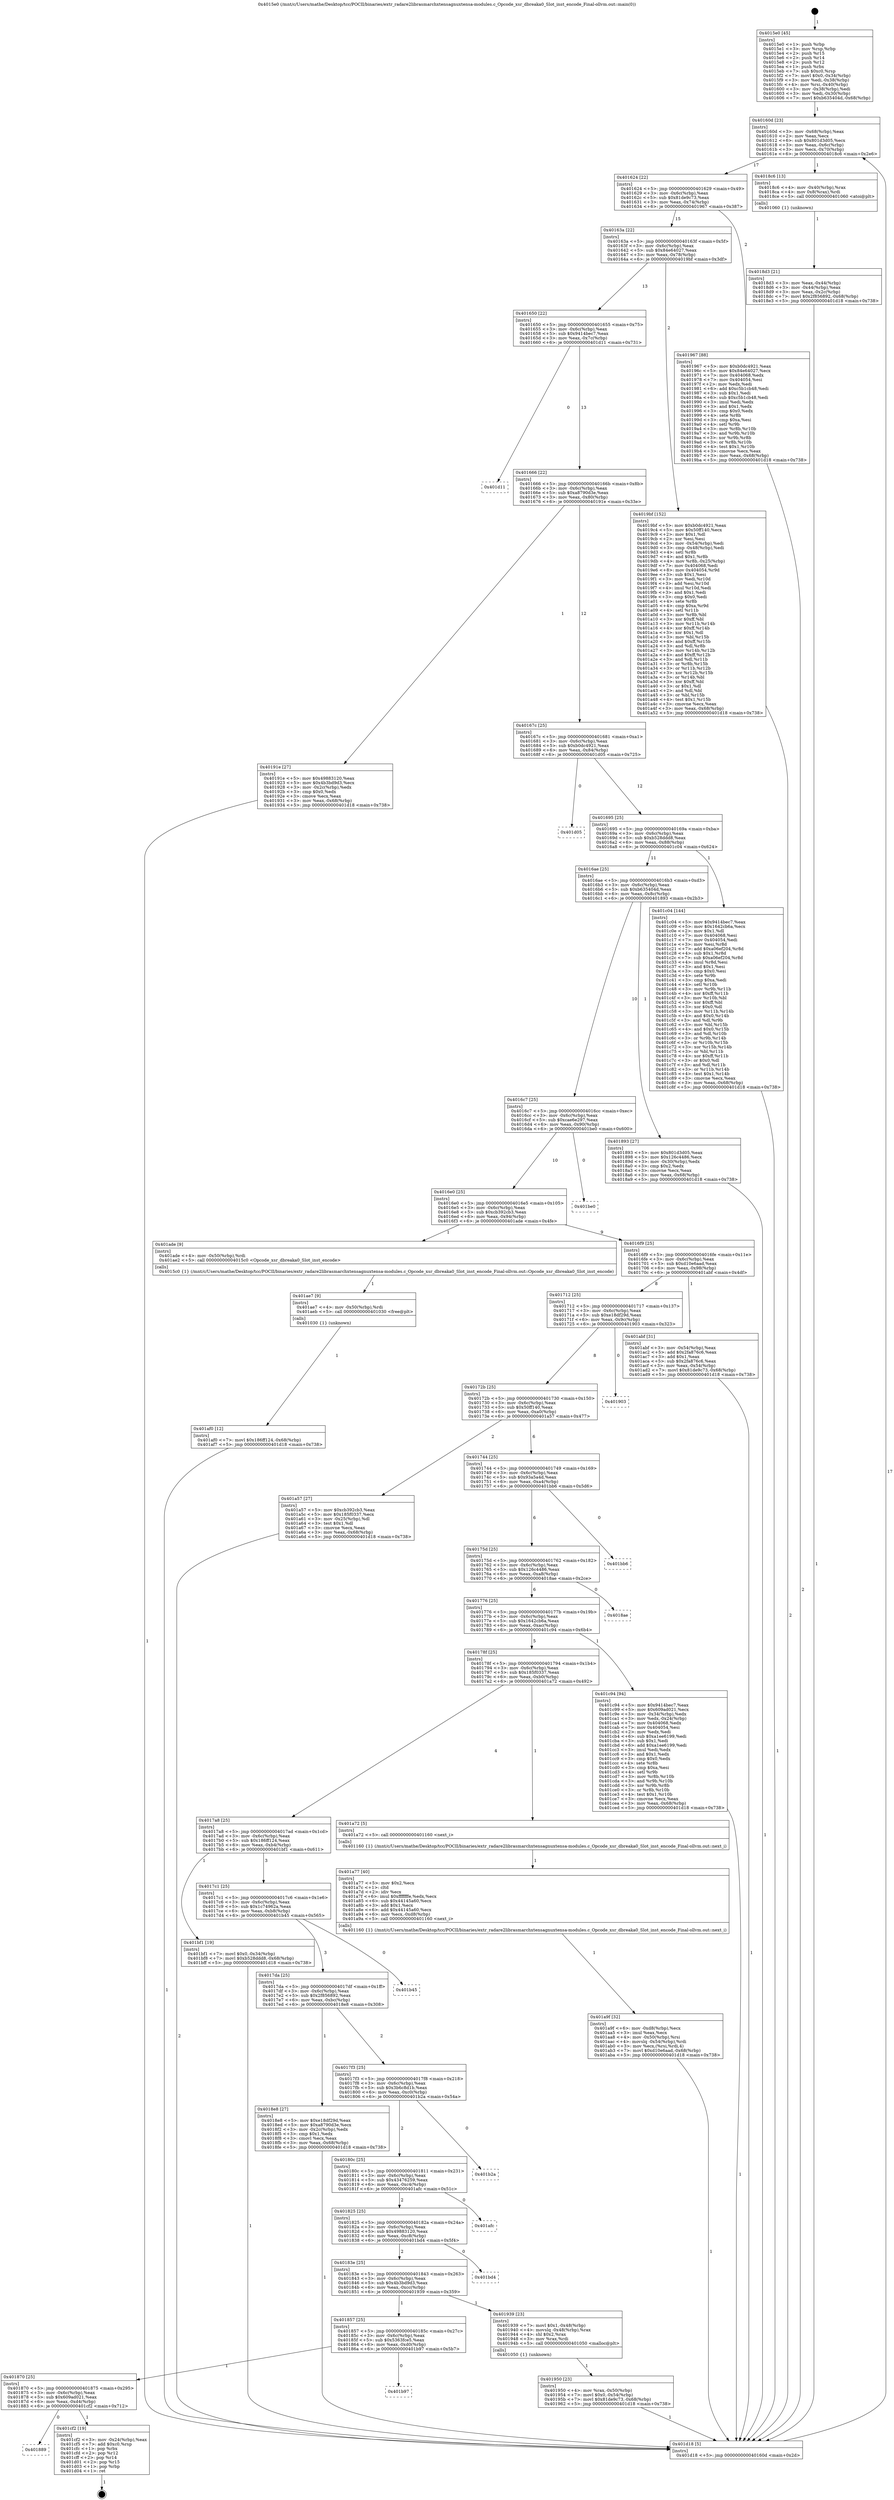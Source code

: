 digraph "0x4015e0" {
  label = "0x4015e0 (/mnt/c/Users/mathe/Desktop/tcc/POCII/binaries/extr_radare2librasmarchxtensagnuxtensa-modules.c_Opcode_xsr_dbreaka0_Slot_inst_encode_Final-ollvm.out::main(0))"
  labelloc = "t"
  node[shape=record]

  Entry [label="",width=0.3,height=0.3,shape=circle,fillcolor=black,style=filled]
  "0x40160d" [label="{
     0x40160d [23]\l
     | [instrs]\l
     &nbsp;&nbsp;0x40160d \<+3\>: mov -0x68(%rbp),%eax\l
     &nbsp;&nbsp;0x401610 \<+2\>: mov %eax,%ecx\l
     &nbsp;&nbsp;0x401612 \<+6\>: sub $0x801d3d05,%ecx\l
     &nbsp;&nbsp;0x401618 \<+3\>: mov %eax,-0x6c(%rbp)\l
     &nbsp;&nbsp;0x40161b \<+3\>: mov %ecx,-0x70(%rbp)\l
     &nbsp;&nbsp;0x40161e \<+6\>: je 00000000004018c6 \<main+0x2e6\>\l
  }"]
  "0x4018c6" [label="{
     0x4018c6 [13]\l
     | [instrs]\l
     &nbsp;&nbsp;0x4018c6 \<+4\>: mov -0x40(%rbp),%rax\l
     &nbsp;&nbsp;0x4018ca \<+4\>: mov 0x8(%rax),%rdi\l
     &nbsp;&nbsp;0x4018ce \<+5\>: call 0000000000401060 \<atoi@plt\>\l
     | [calls]\l
     &nbsp;&nbsp;0x401060 \{1\} (unknown)\l
  }"]
  "0x401624" [label="{
     0x401624 [22]\l
     | [instrs]\l
     &nbsp;&nbsp;0x401624 \<+5\>: jmp 0000000000401629 \<main+0x49\>\l
     &nbsp;&nbsp;0x401629 \<+3\>: mov -0x6c(%rbp),%eax\l
     &nbsp;&nbsp;0x40162c \<+5\>: sub $0x81de9c73,%eax\l
     &nbsp;&nbsp;0x401631 \<+3\>: mov %eax,-0x74(%rbp)\l
     &nbsp;&nbsp;0x401634 \<+6\>: je 0000000000401967 \<main+0x387\>\l
  }"]
  Exit [label="",width=0.3,height=0.3,shape=circle,fillcolor=black,style=filled,peripheries=2]
  "0x401967" [label="{
     0x401967 [88]\l
     | [instrs]\l
     &nbsp;&nbsp;0x401967 \<+5\>: mov $0xb0dc4921,%eax\l
     &nbsp;&nbsp;0x40196c \<+5\>: mov $0x84e64027,%ecx\l
     &nbsp;&nbsp;0x401971 \<+7\>: mov 0x404068,%edx\l
     &nbsp;&nbsp;0x401978 \<+7\>: mov 0x404054,%esi\l
     &nbsp;&nbsp;0x40197f \<+2\>: mov %edx,%edi\l
     &nbsp;&nbsp;0x401981 \<+6\>: add $0xc5b1cb48,%edi\l
     &nbsp;&nbsp;0x401987 \<+3\>: sub $0x1,%edi\l
     &nbsp;&nbsp;0x40198a \<+6\>: sub $0xc5b1cb48,%edi\l
     &nbsp;&nbsp;0x401990 \<+3\>: imul %edi,%edx\l
     &nbsp;&nbsp;0x401993 \<+3\>: and $0x1,%edx\l
     &nbsp;&nbsp;0x401996 \<+3\>: cmp $0x0,%edx\l
     &nbsp;&nbsp;0x401999 \<+4\>: sete %r8b\l
     &nbsp;&nbsp;0x40199d \<+3\>: cmp $0xa,%esi\l
     &nbsp;&nbsp;0x4019a0 \<+4\>: setl %r9b\l
     &nbsp;&nbsp;0x4019a4 \<+3\>: mov %r8b,%r10b\l
     &nbsp;&nbsp;0x4019a7 \<+3\>: and %r9b,%r10b\l
     &nbsp;&nbsp;0x4019aa \<+3\>: xor %r9b,%r8b\l
     &nbsp;&nbsp;0x4019ad \<+3\>: or %r8b,%r10b\l
     &nbsp;&nbsp;0x4019b0 \<+4\>: test $0x1,%r10b\l
     &nbsp;&nbsp;0x4019b4 \<+3\>: cmovne %ecx,%eax\l
     &nbsp;&nbsp;0x4019b7 \<+3\>: mov %eax,-0x68(%rbp)\l
     &nbsp;&nbsp;0x4019ba \<+5\>: jmp 0000000000401d18 \<main+0x738\>\l
  }"]
  "0x40163a" [label="{
     0x40163a [22]\l
     | [instrs]\l
     &nbsp;&nbsp;0x40163a \<+5\>: jmp 000000000040163f \<main+0x5f\>\l
     &nbsp;&nbsp;0x40163f \<+3\>: mov -0x6c(%rbp),%eax\l
     &nbsp;&nbsp;0x401642 \<+5\>: sub $0x84e64027,%eax\l
     &nbsp;&nbsp;0x401647 \<+3\>: mov %eax,-0x78(%rbp)\l
     &nbsp;&nbsp;0x40164a \<+6\>: je 00000000004019bf \<main+0x3df\>\l
  }"]
  "0x401889" [label="{
     0x401889\l
  }", style=dashed]
  "0x4019bf" [label="{
     0x4019bf [152]\l
     | [instrs]\l
     &nbsp;&nbsp;0x4019bf \<+5\>: mov $0xb0dc4921,%eax\l
     &nbsp;&nbsp;0x4019c4 \<+5\>: mov $0x50ff140,%ecx\l
     &nbsp;&nbsp;0x4019c9 \<+2\>: mov $0x1,%dl\l
     &nbsp;&nbsp;0x4019cb \<+2\>: xor %esi,%esi\l
     &nbsp;&nbsp;0x4019cd \<+3\>: mov -0x54(%rbp),%edi\l
     &nbsp;&nbsp;0x4019d0 \<+3\>: cmp -0x48(%rbp),%edi\l
     &nbsp;&nbsp;0x4019d3 \<+4\>: setl %r8b\l
     &nbsp;&nbsp;0x4019d7 \<+4\>: and $0x1,%r8b\l
     &nbsp;&nbsp;0x4019db \<+4\>: mov %r8b,-0x25(%rbp)\l
     &nbsp;&nbsp;0x4019df \<+7\>: mov 0x404068,%edi\l
     &nbsp;&nbsp;0x4019e6 \<+8\>: mov 0x404054,%r9d\l
     &nbsp;&nbsp;0x4019ee \<+3\>: sub $0x1,%esi\l
     &nbsp;&nbsp;0x4019f1 \<+3\>: mov %edi,%r10d\l
     &nbsp;&nbsp;0x4019f4 \<+3\>: add %esi,%r10d\l
     &nbsp;&nbsp;0x4019f7 \<+4\>: imul %r10d,%edi\l
     &nbsp;&nbsp;0x4019fb \<+3\>: and $0x1,%edi\l
     &nbsp;&nbsp;0x4019fe \<+3\>: cmp $0x0,%edi\l
     &nbsp;&nbsp;0x401a01 \<+4\>: sete %r8b\l
     &nbsp;&nbsp;0x401a05 \<+4\>: cmp $0xa,%r9d\l
     &nbsp;&nbsp;0x401a09 \<+4\>: setl %r11b\l
     &nbsp;&nbsp;0x401a0d \<+3\>: mov %r8b,%bl\l
     &nbsp;&nbsp;0x401a10 \<+3\>: xor $0xff,%bl\l
     &nbsp;&nbsp;0x401a13 \<+3\>: mov %r11b,%r14b\l
     &nbsp;&nbsp;0x401a16 \<+4\>: xor $0xff,%r14b\l
     &nbsp;&nbsp;0x401a1a \<+3\>: xor $0x1,%dl\l
     &nbsp;&nbsp;0x401a1d \<+3\>: mov %bl,%r15b\l
     &nbsp;&nbsp;0x401a20 \<+4\>: and $0xff,%r15b\l
     &nbsp;&nbsp;0x401a24 \<+3\>: and %dl,%r8b\l
     &nbsp;&nbsp;0x401a27 \<+3\>: mov %r14b,%r12b\l
     &nbsp;&nbsp;0x401a2a \<+4\>: and $0xff,%r12b\l
     &nbsp;&nbsp;0x401a2e \<+3\>: and %dl,%r11b\l
     &nbsp;&nbsp;0x401a31 \<+3\>: or %r8b,%r15b\l
     &nbsp;&nbsp;0x401a34 \<+3\>: or %r11b,%r12b\l
     &nbsp;&nbsp;0x401a37 \<+3\>: xor %r12b,%r15b\l
     &nbsp;&nbsp;0x401a3a \<+3\>: or %r14b,%bl\l
     &nbsp;&nbsp;0x401a3d \<+3\>: xor $0xff,%bl\l
     &nbsp;&nbsp;0x401a40 \<+3\>: or $0x1,%dl\l
     &nbsp;&nbsp;0x401a43 \<+2\>: and %dl,%bl\l
     &nbsp;&nbsp;0x401a45 \<+3\>: or %bl,%r15b\l
     &nbsp;&nbsp;0x401a48 \<+4\>: test $0x1,%r15b\l
     &nbsp;&nbsp;0x401a4c \<+3\>: cmovne %ecx,%eax\l
     &nbsp;&nbsp;0x401a4f \<+3\>: mov %eax,-0x68(%rbp)\l
     &nbsp;&nbsp;0x401a52 \<+5\>: jmp 0000000000401d18 \<main+0x738\>\l
  }"]
  "0x401650" [label="{
     0x401650 [22]\l
     | [instrs]\l
     &nbsp;&nbsp;0x401650 \<+5\>: jmp 0000000000401655 \<main+0x75\>\l
     &nbsp;&nbsp;0x401655 \<+3\>: mov -0x6c(%rbp),%eax\l
     &nbsp;&nbsp;0x401658 \<+5\>: sub $0x9414bec7,%eax\l
     &nbsp;&nbsp;0x40165d \<+3\>: mov %eax,-0x7c(%rbp)\l
     &nbsp;&nbsp;0x401660 \<+6\>: je 0000000000401d11 \<main+0x731\>\l
  }"]
  "0x401cf2" [label="{
     0x401cf2 [19]\l
     | [instrs]\l
     &nbsp;&nbsp;0x401cf2 \<+3\>: mov -0x24(%rbp),%eax\l
     &nbsp;&nbsp;0x401cf5 \<+7\>: add $0xc0,%rsp\l
     &nbsp;&nbsp;0x401cfc \<+1\>: pop %rbx\l
     &nbsp;&nbsp;0x401cfd \<+2\>: pop %r12\l
     &nbsp;&nbsp;0x401cff \<+2\>: pop %r14\l
     &nbsp;&nbsp;0x401d01 \<+2\>: pop %r15\l
     &nbsp;&nbsp;0x401d03 \<+1\>: pop %rbp\l
     &nbsp;&nbsp;0x401d04 \<+1\>: ret\l
  }"]
  "0x401d11" [label="{
     0x401d11\l
  }", style=dashed]
  "0x401666" [label="{
     0x401666 [22]\l
     | [instrs]\l
     &nbsp;&nbsp;0x401666 \<+5\>: jmp 000000000040166b \<main+0x8b\>\l
     &nbsp;&nbsp;0x40166b \<+3\>: mov -0x6c(%rbp),%eax\l
     &nbsp;&nbsp;0x40166e \<+5\>: sub $0xa8790d3e,%eax\l
     &nbsp;&nbsp;0x401673 \<+3\>: mov %eax,-0x80(%rbp)\l
     &nbsp;&nbsp;0x401676 \<+6\>: je 000000000040191e \<main+0x33e\>\l
  }"]
  "0x401870" [label="{
     0x401870 [25]\l
     | [instrs]\l
     &nbsp;&nbsp;0x401870 \<+5\>: jmp 0000000000401875 \<main+0x295\>\l
     &nbsp;&nbsp;0x401875 \<+3\>: mov -0x6c(%rbp),%eax\l
     &nbsp;&nbsp;0x401878 \<+5\>: sub $0x609ad021,%eax\l
     &nbsp;&nbsp;0x40187d \<+6\>: mov %eax,-0xd4(%rbp)\l
     &nbsp;&nbsp;0x401883 \<+6\>: je 0000000000401cf2 \<main+0x712\>\l
  }"]
  "0x40191e" [label="{
     0x40191e [27]\l
     | [instrs]\l
     &nbsp;&nbsp;0x40191e \<+5\>: mov $0x49883120,%eax\l
     &nbsp;&nbsp;0x401923 \<+5\>: mov $0x4b3bd9d3,%ecx\l
     &nbsp;&nbsp;0x401928 \<+3\>: mov -0x2c(%rbp),%edx\l
     &nbsp;&nbsp;0x40192b \<+3\>: cmp $0x0,%edx\l
     &nbsp;&nbsp;0x40192e \<+3\>: cmove %ecx,%eax\l
     &nbsp;&nbsp;0x401931 \<+3\>: mov %eax,-0x68(%rbp)\l
     &nbsp;&nbsp;0x401934 \<+5\>: jmp 0000000000401d18 \<main+0x738\>\l
  }"]
  "0x40167c" [label="{
     0x40167c [25]\l
     | [instrs]\l
     &nbsp;&nbsp;0x40167c \<+5\>: jmp 0000000000401681 \<main+0xa1\>\l
     &nbsp;&nbsp;0x401681 \<+3\>: mov -0x6c(%rbp),%eax\l
     &nbsp;&nbsp;0x401684 \<+5\>: sub $0xb0dc4921,%eax\l
     &nbsp;&nbsp;0x401689 \<+6\>: mov %eax,-0x84(%rbp)\l
     &nbsp;&nbsp;0x40168f \<+6\>: je 0000000000401d05 \<main+0x725\>\l
  }"]
  "0x401b97" [label="{
     0x401b97\l
  }", style=dashed]
  "0x401d05" [label="{
     0x401d05\l
  }", style=dashed]
  "0x401695" [label="{
     0x401695 [25]\l
     | [instrs]\l
     &nbsp;&nbsp;0x401695 \<+5\>: jmp 000000000040169a \<main+0xba\>\l
     &nbsp;&nbsp;0x40169a \<+3\>: mov -0x6c(%rbp),%eax\l
     &nbsp;&nbsp;0x40169d \<+5\>: sub $0xb528ddd8,%eax\l
     &nbsp;&nbsp;0x4016a2 \<+6\>: mov %eax,-0x88(%rbp)\l
     &nbsp;&nbsp;0x4016a8 \<+6\>: je 0000000000401c04 \<main+0x624\>\l
  }"]
  "0x401af0" [label="{
     0x401af0 [12]\l
     | [instrs]\l
     &nbsp;&nbsp;0x401af0 \<+7\>: movl $0x186ff124,-0x68(%rbp)\l
     &nbsp;&nbsp;0x401af7 \<+5\>: jmp 0000000000401d18 \<main+0x738\>\l
  }"]
  "0x401c04" [label="{
     0x401c04 [144]\l
     | [instrs]\l
     &nbsp;&nbsp;0x401c04 \<+5\>: mov $0x9414bec7,%eax\l
     &nbsp;&nbsp;0x401c09 \<+5\>: mov $0x1642cb6a,%ecx\l
     &nbsp;&nbsp;0x401c0e \<+2\>: mov $0x1,%dl\l
     &nbsp;&nbsp;0x401c10 \<+7\>: mov 0x404068,%esi\l
     &nbsp;&nbsp;0x401c17 \<+7\>: mov 0x404054,%edi\l
     &nbsp;&nbsp;0x401c1e \<+3\>: mov %esi,%r8d\l
     &nbsp;&nbsp;0x401c21 \<+7\>: add $0xa06ef204,%r8d\l
     &nbsp;&nbsp;0x401c28 \<+4\>: sub $0x1,%r8d\l
     &nbsp;&nbsp;0x401c2c \<+7\>: sub $0xa06ef204,%r8d\l
     &nbsp;&nbsp;0x401c33 \<+4\>: imul %r8d,%esi\l
     &nbsp;&nbsp;0x401c37 \<+3\>: and $0x1,%esi\l
     &nbsp;&nbsp;0x401c3a \<+3\>: cmp $0x0,%esi\l
     &nbsp;&nbsp;0x401c3d \<+4\>: sete %r9b\l
     &nbsp;&nbsp;0x401c41 \<+3\>: cmp $0xa,%edi\l
     &nbsp;&nbsp;0x401c44 \<+4\>: setl %r10b\l
     &nbsp;&nbsp;0x401c48 \<+3\>: mov %r9b,%r11b\l
     &nbsp;&nbsp;0x401c4b \<+4\>: xor $0xff,%r11b\l
     &nbsp;&nbsp;0x401c4f \<+3\>: mov %r10b,%bl\l
     &nbsp;&nbsp;0x401c52 \<+3\>: xor $0xff,%bl\l
     &nbsp;&nbsp;0x401c55 \<+3\>: xor $0x0,%dl\l
     &nbsp;&nbsp;0x401c58 \<+3\>: mov %r11b,%r14b\l
     &nbsp;&nbsp;0x401c5b \<+4\>: and $0x0,%r14b\l
     &nbsp;&nbsp;0x401c5f \<+3\>: and %dl,%r9b\l
     &nbsp;&nbsp;0x401c62 \<+3\>: mov %bl,%r15b\l
     &nbsp;&nbsp;0x401c65 \<+4\>: and $0x0,%r15b\l
     &nbsp;&nbsp;0x401c69 \<+3\>: and %dl,%r10b\l
     &nbsp;&nbsp;0x401c6c \<+3\>: or %r9b,%r14b\l
     &nbsp;&nbsp;0x401c6f \<+3\>: or %r10b,%r15b\l
     &nbsp;&nbsp;0x401c72 \<+3\>: xor %r15b,%r14b\l
     &nbsp;&nbsp;0x401c75 \<+3\>: or %bl,%r11b\l
     &nbsp;&nbsp;0x401c78 \<+4\>: xor $0xff,%r11b\l
     &nbsp;&nbsp;0x401c7c \<+3\>: or $0x0,%dl\l
     &nbsp;&nbsp;0x401c7f \<+3\>: and %dl,%r11b\l
     &nbsp;&nbsp;0x401c82 \<+3\>: or %r11b,%r14b\l
     &nbsp;&nbsp;0x401c85 \<+4\>: test $0x1,%r14b\l
     &nbsp;&nbsp;0x401c89 \<+3\>: cmovne %ecx,%eax\l
     &nbsp;&nbsp;0x401c8c \<+3\>: mov %eax,-0x68(%rbp)\l
     &nbsp;&nbsp;0x401c8f \<+5\>: jmp 0000000000401d18 \<main+0x738\>\l
  }"]
  "0x4016ae" [label="{
     0x4016ae [25]\l
     | [instrs]\l
     &nbsp;&nbsp;0x4016ae \<+5\>: jmp 00000000004016b3 \<main+0xd3\>\l
     &nbsp;&nbsp;0x4016b3 \<+3\>: mov -0x6c(%rbp),%eax\l
     &nbsp;&nbsp;0x4016b6 \<+5\>: sub $0xb635404d,%eax\l
     &nbsp;&nbsp;0x4016bb \<+6\>: mov %eax,-0x8c(%rbp)\l
     &nbsp;&nbsp;0x4016c1 \<+6\>: je 0000000000401893 \<main+0x2b3\>\l
  }"]
  "0x401ae7" [label="{
     0x401ae7 [9]\l
     | [instrs]\l
     &nbsp;&nbsp;0x401ae7 \<+4\>: mov -0x50(%rbp),%rdi\l
     &nbsp;&nbsp;0x401aeb \<+5\>: call 0000000000401030 \<free@plt\>\l
     | [calls]\l
     &nbsp;&nbsp;0x401030 \{1\} (unknown)\l
  }"]
  "0x401893" [label="{
     0x401893 [27]\l
     | [instrs]\l
     &nbsp;&nbsp;0x401893 \<+5\>: mov $0x801d3d05,%eax\l
     &nbsp;&nbsp;0x401898 \<+5\>: mov $0x126c4486,%ecx\l
     &nbsp;&nbsp;0x40189d \<+3\>: mov -0x30(%rbp),%edx\l
     &nbsp;&nbsp;0x4018a0 \<+3\>: cmp $0x2,%edx\l
     &nbsp;&nbsp;0x4018a3 \<+3\>: cmovne %ecx,%eax\l
     &nbsp;&nbsp;0x4018a6 \<+3\>: mov %eax,-0x68(%rbp)\l
     &nbsp;&nbsp;0x4018a9 \<+5\>: jmp 0000000000401d18 \<main+0x738\>\l
  }"]
  "0x4016c7" [label="{
     0x4016c7 [25]\l
     | [instrs]\l
     &nbsp;&nbsp;0x4016c7 \<+5\>: jmp 00000000004016cc \<main+0xec\>\l
     &nbsp;&nbsp;0x4016cc \<+3\>: mov -0x6c(%rbp),%eax\l
     &nbsp;&nbsp;0x4016cf \<+5\>: sub $0xcae6e297,%eax\l
     &nbsp;&nbsp;0x4016d4 \<+6\>: mov %eax,-0x90(%rbp)\l
     &nbsp;&nbsp;0x4016da \<+6\>: je 0000000000401be0 \<main+0x600\>\l
  }"]
  "0x401d18" [label="{
     0x401d18 [5]\l
     | [instrs]\l
     &nbsp;&nbsp;0x401d18 \<+5\>: jmp 000000000040160d \<main+0x2d\>\l
  }"]
  "0x4015e0" [label="{
     0x4015e0 [45]\l
     | [instrs]\l
     &nbsp;&nbsp;0x4015e0 \<+1\>: push %rbp\l
     &nbsp;&nbsp;0x4015e1 \<+3\>: mov %rsp,%rbp\l
     &nbsp;&nbsp;0x4015e4 \<+2\>: push %r15\l
     &nbsp;&nbsp;0x4015e6 \<+2\>: push %r14\l
     &nbsp;&nbsp;0x4015e8 \<+2\>: push %r12\l
     &nbsp;&nbsp;0x4015ea \<+1\>: push %rbx\l
     &nbsp;&nbsp;0x4015eb \<+7\>: sub $0xc0,%rsp\l
     &nbsp;&nbsp;0x4015f2 \<+7\>: movl $0x0,-0x34(%rbp)\l
     &nbsp;&nbsp;0x4015f9 \<+3\>: mov %edi,-0x38(%rbp)\l
     &nbsp;&nbsp;0x4015fc \<+4\>: mov %rsi,-0x40(%rbp)\l
     &nbsp;&nbsp;0x401600 \<+3\>: mov -0x38(%rbp),%edi\l
     &nbsp;&nbsp;0x401603 \<+3\>: mov %edi,-0x30(%rbp)\l
     &nbsp;&nbsp;0x401606 \<+7\>: movl $0xb635404d,-0x68(%rbp)\l
  }"]
  "0x4018d3" [label="{
     0x4018d3 [21]\l
     | [instrs]\l
     &nbsp;&nbsp;0x4018d3 \<+3\>: mov %eax,-0x44(%rbp)\l
     &nbsp;&nbsp;0x4018d6 \<+3\>: mov -0x44(%rbp),%eax\l
     &nbsp;&nbsp;0x4018d9 \<+3\>: mov %eax,-0x2c(%rbp)\l
     &nbsp;&nbsp;0x4018dc \<+7\>: movl $0x2f856892,-0x68(%rbp)\l
     &nbsp;&nbsp;0x4018e3 \<+5\>: jmp 0000000000401d18 \<main+0x738\>\l
  }"]
  "0x401a9f" [label="{
     0x401a9f [32]\l
     | [instrs]\l
     &nbsp;&nbsp;0x401a9f \<+6\>: mov -0xd8(%rbp),%ecx\l
     &nbsp;&nbsp;0x401aa5 \<+3\>: imul %eax,%ecx\l
     &nbsp;&nbsp;0x401aa8 \<+4\>: mov -0x50(%rbp),%rsi\l
     &nbsp;&nbsp;0x401aac \<+4\>: movslq -0x54(%rbp),%rdi\l
     &nbsp;&nbsp;0x401ab0 \<+3\>: mov %ecx,(%rsi,%rdi,4)\l
     &nbsp;&nbsp;0x401ab3 \<+7\>: movl $0xd10e6aad,-0x68(%rbp)\l
     &nbsp;&nbsp;0x401aba \<+5\>: jmp 0000000000401d18 \<main+0x738\>\l
  }"]
  "0x401be0" [label="{
     0x401be0\l
  }", style=dashed]
  "0x4016e0" [label="{
     0x4016e0 [25]\l
     | [instrs]\l
     &nbsp;&nbsp;0x4016e0 \<+5\>: jmp 00000000004016e5 \<main+0x105\>\l
     &nbsp;&nbsp;0x4016e5 \<+3\>: mov -0x6c(%rbp),%eax\l
     &nbsp;&nbsp;0x4016e8 \<+5\>: sub $0xcb392cb3,%eax\l
     &nbsp;&nbsp;0x4016ed \<+6\>: mov %eax,-0x94(%rbp)\l
     &nbsp;&nbsp;0x4016f3 \<+6\>: je 0000000000401ade \<main+0x4fe\>\l
  }"]
  "0x401a77" [label="{
     0x401a77 [40]\l
     | [instrs]\l
     &nbsp;&nbsp;0x401a77 \<+5\>: mov $0x2,%ecx\l
     &nbsp;&nbsp;0x401a7c \<+1\>: cltd\l
     &nbsp;&nbsp;0x401a7d \<+2\>: idiv %ecx\l
     &nbsp;&nbsp;0x401a7f \<+6\>: imul $0xfffffffe,%edx,%ecx\l
     &nbsp;&nbsp;0x401a85 \<+6\>: sub $0x44145a60,%ecx\l
     &nbsp;&nbsp;0x401a8b \<+3\>: add $0x1,%ecx\l
     &nbsp;&nbsp;0x401a8e \<+6\>: add $0x44145a60,%ecx\l
     &nbsp;&nbsp;0x401a94 \<+6\>: mov %ecx,-0xd8(%rbp)\l
     &nbsp;&nbsp;0x401a9a \<+5\>: call 0000000000401160 \<next_i\>\l
     | [calls]\l
     &nbsp;&nbsp;0x401160 \{1\} (/mnt/c/Users/mathe/Desktop/tcc/POCII/binaries/extr_radare2librasmarchxtensagnuxtensa-modules.c_Opcode_xsr_dbreaka0_Slot_inst_encode_Final-ollvm.out::next_i)\l
  }"]
  "0x401ade" [label="{
     0x401ade [9]\l
     | [instrs]\l
     &nbsp;&nbsp;0x401ade \<+4\>: mov -0x50(%rbp),%rdi\l
     &nbsp;&nbsp;0x401ae2 \<+5\>: call 00000000004015c0 \<Opcode_xsr_dbreaka0_Slot_inst_encode\>\l
     | [calls]\l
     &nbsp;&nbsp;0x4015c0 \{1\} (/mnt/c/Users/mathe/Desktop/tcc/POCII/binaries/extr_radare2librasmarchxtensagnuxtensa-modules.c_Opcode_xsr_dbreaka0_Slot_inst_encode_Final-ollvm.out::Opcode_xsr_dbreaka0_Slot_inst_encode)\l
  }"]
  "0x4016f9" [label="{
     0x4016f9 [25]\l
     | [instrs]\l
     &nbsp;&nbsp;0x4016f9 \<+5\>: jmp 00000000004016fe \<main+0x11e\>\l
     &nbsp;&nbsp;0x4016fe \<+3\>: mov -0x6c(%rbp),%eax\l
     &nbsp;&nbsp;0x401701 \<+5\>: sub $0xd10e6aad,%eax\l
     &nbsp;&nbsp;0x401706 \<+6\>: mov %eax,-0x98(%rbp)\l
     &nbsp;&nbsp;0x40170c \<+6\>: je 0000000000401abf \<main+0x4df\>\l
  }"]
  "0x401950" [label="{
     0x401950 [23]\l
     | [instrs]\l
     &nbsp;&nbsp;0x401950 \<+4\>: mov %rax,-0x50(%rbp)\l
     &nbsp;&nbsp;0x401954 \<+7\>: movl $0x0,-0x54(%rbp)\l
     &nbsp;&nbsp;0x40195b \<+7\>: movl $0x81de9c73,-0x68(%rbp)\l
     &nbsp;&nbsp;0x401962 \<+5\>: jmp 0000000000401d18 \<main+0x738\>\l
  }"]
  "0x401abf" [label="{
     0x401abf [31]\l
     | [instrs]\l
     &nbsp;&nbsp;0x401abf \<+3\>: mov -0x54(%rbp),%eax\l
     &nbsp;&nbsp;0x401ac2 \<+5\>: add $0x2fa876c6,%eax\l
     &nbsp;&nbsp;0x401ac7 \<+3\>: add $0x1,%eax\l
     &nbsp;&nbsp;0x401aca \<+5\>: sub $0x2fa876c6,%eax\l
     &nbsp;&nbsp;0x401acf \<+3\>: mov %eax,-0x54(%rbp)\l
     &nbsp;&nbsp;0x401ad2 \<+7\>: movl $0x81de9c73,-0x68(%rbp)\l
     &nbsp;&nbsp;0x401ad9 \<+5\>: jmp 0000000000401d18 \<main+0x738\>\l
  }"]
  "0x401712" [label="{
     0x401712 [25]\l
     | [instrs]\l
     &nbsp;&nbsp;0x401712 \<+5\>: jmp 0000000000401717 \<main+0x137\>\l
     &nbsp;&nbsp;0x401717 \<+3\>: mov -0x6c(%rbp),%eax\l
     &nbsp;&nbsp;0x40171a \<+5\>: sub $0xe18df29d,%eax\l
     &nbsp;&nbsp;0x40171f \<+6\>: mov %eax,-0x9c(%rbp)\l
     &nbsp;&nbsp;0x401725 \<+6\>: je 0000000000401903 \<main+0x323\>\l
  }"]
  "0x401857" [label="{
     0x401857 [25]\l
     | [instrs]\l
     &nbsp;&nbsp;0x401857 \<+5\>: jmp 000000000040185c \<main+0x27c\>\l
     &nbsp;&nbsp;0x40185c \<+3\>: mov -0x6c(%rbp),%eax\l
     &nbsp;&nbsp;0x40185f \<+5\>: sub $0x5363fce5,%eax\l
     &nbsp;&nbsp;0x401864 \<+6\>: mov %eax,-0xd0(%rbp)\l
     &nbsp;&nbsp;0x40186a \<+6\>: je 0000000000401b97 \<main+0x5b7\>\l
  }"]
  "0x401903" [label="{
     0x401903\l
  }", style=dashed]
  "0x40172b" [label="{
     0x40172b [25]\l
     | [instrs]\l
     &nbsp;&nbsp;0x40172b \<+5\>: jmp 0000000000401730 \<main+0x150\>\l
     &nbsp;&nbsp;0x401730 \<+3\>: mov -0x6c(%rbp),%eax\l
     &nbsp;&nbsp;0x401733 \<+5\>: sub $0x50ff140,%eax\l
     &nbsp;&nbsp;0x401738 \<+6\>: mov %eax,-0xa0(%rbp)\l
     &nbsp;&nbsp;0x40173e \<+6\>: je 0000000000401a57 \<main+0x477\>\l
  }"]
  "0x401939" [label="{
     0x401939 [23]\l
     | [instrs]\l
     &nbsp;&nbsp;0x401939 \<+7\>: movl $0x1,-0x48(%rbp)\l
     &nbsp;&nbsp;0x401940 \<+4\>: movslq -0x48(%rbp),%rax\l
     &nbsp;&nbsp;0x401944 \<+4\>: shl $0x2,%rax\l
     &nbsp;&nbsp;0x401948 \<+3\>: mov %rax,%rdi\l
     &nbsp;&nbsp;0x40194b \<+5\>: call 0000000000401050 \<malloc@plt\>\l
     | [calls]\l
     &nbsp;&nbsp;0x401050 \{1\} (unknown)\l
  }"]
  "0x401a57" [label="{
     0x401a57 [27]\l
     | [instrs]\l
     &nbsp;&nbsp;0x401a57 \<+5\>: mov $0xcb392cb3,%eax\l
     &nbsp;&nbsp;0x401a5c \<+5\>: mov $0x185f0337,%ecx\l
     &nbsp;&nbsp;0x401a61 \<+3\>: mov -0x25(%rbp),%dl\l
     &nbsp;&nbsp;0x401a64 \<+3\>: test $0x1,%dl\l
     &nbsp;&nbsp;0x401a67 \<+3\>: cmovne %ecx,%eax\l
     &nbsp;&nbsp;0x401a6a \<+3\>: mov %eax,-0x68(%rbp)\l
     &nbsp;&nbsp;0x401a6d \<+5\>: jmp 0000000000401d18 \<main+0x738\>\l
  }"]
  "0x401744" [label="{
     0x401744 [25]\l
     | [instrs]\l
     &nbsp;&nbsp;0x401744 \<+5\>: jmp 0000000000401749 \<main+0x169\>\l
     &nbsp;&nbsp;0x401749 \<+3\>: mov -0x6c(%rbp),%eax\l
     &nbsp;&nbsp;0x40174c \<+5\>: sub $0x93a5a4d,%eax\l
     &nbsp;&nbsp;0x401751 \<+6\>: mov %eax,-0xa4(%rbp)\l
     &nbsp;&nbsp;0x401757 \<+6\>: je 0000000000401bb6 \<main+0x5d6\>\l
  }"]
  "0x40183e" [label="{
     0x40183e [25]\l
     | [instrs]\l
     &nbsp;&nbsp;0x40183e \<+5\>: jmp 0000000000401843 \<main+0x263\>\l
     &nbsp;&nbsp;0x401843 \<+3\>: mov -0x6c(%rbp),%eax\l
     &nbsp;&nbsp;0x401846 \<+5\>: sub $0x4b3bd9d3,%eax\l
     &nbsp;&nbsp;0x40184b \<+6\>: mov %eax,-0xcc(%rbp)\l
     &nbsp;&nbsp;0x401851 \<+6\>: je 0000000000401939 \<main+0x359\>\l
  }"]
  "0x401bb6" [label="{
     0x401bb6\l
  }", style=dashed]
  "0x40175d" [label="{
     0x40175d [25]\l
     | [instrs]\l
     &nbsp;&nbsp;0x40175d \<+5\>: jmp 0000000000401762 \<main+0x182\>\l
     &nbsp;&nbsp;0x401762 \<+3\>: mov -0x6c(%rbp),%eax\l
     &nbsp;&nbsp;0x401765 \<+5\>: sub $0x126c4486,%eax\l
     &nbsp;&nbsp;0x40176a \<+6\>: mov %eax,-0xa8(%rbp)\l
     &nbsp;&nbsp;0x401770 \<+6\>: je 00000000004018ae \<main+0x2ce\>\l
  }"]
  "0x401bd4" [label="{
     0x401bd4\l
  }", style=dashed]
  "0x4018ae" [label="{
     0x4018ae\l
  }", style=dashed]
  "0x401776" [label="{
     0x401776 [25]\l
     | [instrs]\l
     &nbsp;&nbsp;0x401776 \<+5\>: jmp 000000000040177b \<main+0x19b\>\l
     &nbsp;&nbsp;0x40177b \<+3\>: mov -0x6c(%rbp),%eax\l
     &nbsp;&nbsp;0x40177e \<+5\>: sub $0x1642cb6a,%eax\l
     &nbsp;&nbsp;0x401783 \<+6\>: mov %eax,-0xac(%rbp)\l
     &nbsp;&nbsp;0x401789 \<+6\>: je 0000000000401c94 \<main+0x6b4\>\l
  }"]
  "0x401825" [label="{
     0x401825 [25]\l
     | [instrs]\l
     &nbsp;&nbsp;0x401825 \<+5\>: jmp 000000000040182a \<main+0x24a\>\l
     &nbsp;&nbsp;0x40182a \<+3\>: mov -0x6c(%rbp),%eax\l
     &nbsp;&nbsp;0x40182d \<+5\>: sub $0x49883120,%eax\l
     &nbsp;&nbsp;0x401832 \<+6\>: mov %eax,-0xc8(%rbp)\l
     &nbsp;&nbsp;0x401838 \<+6\>: je 0000000000401bd4 \<main+0x5f4\>\l
  }"]
  "0x401c94" [label="{
     0x401c94 [94]\l
     | [instrs]\l
     &nbsp;&nbsp;0x401c94 \<+5\>: mov $0x9414bec7,%eax\l
     &nbsp;&nbsp;0x401c99 \<+5\>: mov $0x609ad021,%ecx\l
     &nbsp;&nbsp;0x401c9e \<+3\>: mov -0x34(%rbp),%edx\l
     &nbsp;&nbsp;0x401ca1 \<+3\>: mov %edx,-0x24(%rbp)\l
     &nbsp;&nbsp;0x401ca4 \<+7\>: mov 0x404068,%edx\l
     &nbsp;&nbsp;0x401cab \<+7\>: mov 0x404054,%esi\l
     &nbsp;&nbsp;0x401cb2 \<+2\>: mov %edx,%edi\l
     &nbsp;&nbsp;0x401cb4 \<+6\>: sub $0xa1ee6199,%edi\l
     &nbsp;&nbsp;0x401cba \<+3\>: sub $0x1,%edi\l
     &nbsp;&nbsp;0x401cbd \<+6\>: add $0xa1ee6199,%edi\l
     &nbsp;&nbsp;0x401cc3 \<+3\>: imul %edi,%edx\l
     &nbsp;&nbsp;0x401cc6 \<+3\>: and $0x1,%edx\l
     &nbsp;&nbsp;0x401cc9 \<+3\>: cmp $0x0,%edx\l
     &nbsp;&nbsp;0x401ccc \<+4\>: sete %r8b\l
     &nbsp;&nbsp;0x401cd0 \<+3\>: cmp $0xa,%esi\l
     &nbsp;&nbsp;0x401cd3 \<+4\>: setl %r9b\l
     &nbsp;&nbsp;0x401cd7 \<+3\>: mov %r8b,%r10b\l
     &nbsp;&nbsp;0x401cda \<+3\>: and %r9b,%r10b\l
     &nbsp;&nbsp;0x401cdd \<+3\>: xor %r9b,%r8b\l
     &nbsp;&nbsp;0x401ce0 \<+3\>: or %r8b,%r10b\l
     &nbsp;&nbsp;0x401ce3 \<+4\>: test $0x1,%r10b\l
     &nbsp;&nbsp;0x401ce7 \<+3\>: cmovne %ecx,%eax\l
     &nbsp;&nbsp;0x401cea \<+3\>: mov %eax,-0x68(%rbp)\l
     &nbsp;&nbsp;0x401ced \<+5\>: jmp 0000000000401d18 \<main+0x738\>\l
  }"]
  "0x40178f" [label="{
     0x40178f [25]\l
     | [instrs]\l
     &nbsp;&nbsp;0x40178f \<+5\>: jmp 0000000000401794 \<main+0x1b4\>\l
     &nbsp;&nbsp;0x401794 \<+3\>: mov -0x6c(%rbp),%eax\l
     &nbsp;&nbsp;0x401797 \<+5\>: sub $0x185f0337,%eax\l
     &nbsp;&nbsp;0x40179c \<+6\>: mov %eax,-0xb0(%rbp)\l
     &nbsp;&nbsp;0x4017a2 \<+6\>: je 0000000000401a72 \<main+0x492\>\l
  }"]
  "0x401afc" [label="{
     0x401afc\l
  }", style=dashed]
  "0x401a72" [label="{
     0x401a72 [5]\l
     | [instrs]\l
     &nbsp;&nbsp;0x401a72 \<+5\>: call 0000000000401160 \<next_i\>\l
     | [calls]\l
     &nbsp;&nbsp;0x401160 \{1\} (/mnt/c/Users/mathe/Desktop/tcc/POCII/binaries/extr_radare2librasmarchxtensagnuxtensa-modules.c_Opcode_xsr_dbreaka0_Slot_inst_encode_Final-ollvm.out::next_i)\l
  }"]
  "0x4017a8" [label="{
     0x4017a8 [25]\l
     | [instrs]\l
     &nbsp;&nbsp;0x4017a8 \<+5\>: jmp 00000000004017ad \<main+0x1cd\>\l
     &nbsp;&nbsp;0x4017ad \<+3\>: mov -0x6c(%rbp),%eax\l
     &nbsp;&nbsp;0x4017b0 \<+5\>: sub $0x186ff124,%eax\l
     &nbsp;&nbsp;0x4017b5 \<+6\>: mov %eax,-0xb4(%rbp)\l
     &nbsp;&nbsp;0x4017bb \<+6\>: je 0000000000401bf1 \<main+0x611\>\l
  }"]
  "0x40180c" [label="{
     0x40180c [25]\l
     | [instrs]\l
     &nbsp;&nbsp;0x40180c \<+5\>: jmp 0000000000401811 \<main+0x231\>\l
     &nbsp;&nbsp;0x401811 \<+3\>: mov -0x6c(%rbp),%eax\l
     &nbsp;&nbsp;0x401814 \<+5\>: sub $0x43476259,%eax\l
     &nbsp;&nbsp;0x401819 \<+6\>: mov %eax,-0xc4(%rbp)\l
     &nbsp;&nbsp;0x40181f \<+6\>: je 0000000000401afc \<main+0x51c\>\l
  }"]
  "0x401bf1" [label="{
     0x401bf1 [19]\l
     | [instrs]\l
     &nbsp;&nbsp;0x401bf1 \<+7\>: movl $0x0,-0x34(%rbp)\l
     &nbsp;&nbsp;0x401bf8 \<+7\>: movl $0xb528ddd8,-0x68(%rbp)\l
     &nbsp;&nbsp;0x401bff \<+5\>: jmp 0000000000401d18 \<main+0x738\>\l
  }"]
  "0x4017c1" [label="{
     0x4017c1 [25]\l
     | [instrs]\l
     &nbsp;&nbsp;0x4017c1 \<+5\>: jmp 00000000004017c6 \<main+0x1e6\>\l
     &nbsp;&nbsp;0x4017c6 \<+3\>: mov -0x6c(%rbp),%eax\l
     &nbsp;&nbsp;0x4017c9 \<+5\>: sub $0x1c74962a,%eax\l
     &nbsp;&nbsp;0x4017ce \<+6\>: mov %eax,-0xb8(%rbp)\l
     &nbsp;&nbsp;0x4017d4 \<+6\>: je 0000000000401b45 \<main+0x565\>\l
  }"]
  "0x401b2a" [label="{
     0x401b2a\l
  }", style=dashed]
  "0x401b45" [label="{
     0x401b45\l
  }", style=dashed]
  "0x4017da" [label="{
     0x4017da [25]\l
     | [instrs]\l
     &nbsp;&nbsp;0x4017da \<+5\>: jmp 00000000004017df \<main+0x1ff\>\l
     &nbsp;&nbsp;0x4017df \<+3\>: mov -0x6c(%rbp),%eax\l
     &nbsp;&nbsp;0x4017e2 \<+5\>: sub $0x2f856892,%eax\l
     &nbsp;&nbsp;0x4017e7 \<+6\>: mov %eax,-0xbc(%rbp)\l
     &nbsp;&nbsp;0x4017ed \<+6\>: je 00000000004018e8 \<main+0x308\>\l
  }"]
  "0x4017f3" [label="{
     0x4017f3 [25]\l
     | [instrs]\l
     &nbsp;&nbsp;0x4017f3 \<+5\>: jmp 00000000004017f8 \<main+0x218\>\l
     &nbsp;&nbsp;0x4017f8 \<+3\>: mov -0x6c(%rbp),%eax\l
     &nbsp;&nbsp;0x4017fb \<+5\>: sub $0x3b6c8d1b,%eax\l
     &nbsp;&nbsp;0x401800 \<+6\>: mov %eax,-0xc0(%rbp)\l
     &nbsp;&nbsp;0x401806 \<+6\>: je 0000000000401b2a \<main+0x54a\>\l
  }"]
  "0x4018e8" [label="{
     0x4018e8 [27]\l
     | [instrs]\l
     &nbsp;&nbsp;0x4018e8 \<+5\>: mov $0xe18df29d,%eax\l
     &nbsp;&nbsp;0x4018ed \<+5\>: mov $0xa8790d3e,%ecx\l
     &nbsp;&nbsp;0x4018f2 \<+3\>: mov -0x2c(%rbp),%edx\l
     &nbsp;&nbsp;0x4018f5 \<+3\>: cmp $0x1,%edx\l
     &nbsp;&nbsp;0x4018f8 \<+3\>: cmovl %ecx,%eax\l
     &nbsp;&nbsp;0x4018fb \<+3\>: mov %eax,-0x68(%rbp)\l
     &nbsp;&nbsp;0x4018fe \<+5\>: jmp 0000000000401d18 \<main+0x738\>\l
  }"]
  Entry -> "0x4015e0" [label=" 1"]
  "0x40160d" -> "0x4018c6" [label=" 1"]
  "0x40160d" -> "0x401624" [label=" 17"]
  "0x401cf2" -> Exit [label=" 1"]
  "0x401624" -> "0x401967" [label=" 2"]
  "0x401624" -> "0x40163a" [label=" 15"]
  "0x401870" -> "0x401889" [label=" 0"]
  "0x40163a" -> "0x4019bf" [label=" 2"]
  "0x40163a" -> "0x401650" [label=" 13"]
  "0x401870" -> "0x401cf2" [label=" 1"]
  "0x401650" -> "0x401d11" [label=" 0"]
  "0x401650" -> "0x401666" [label=" 13"]
  "0x401857" -> "0x401870" [label=" 1"]
  "0x401666" -> "0x40191e" [label=" 1"]
  "0x401666" -> "0x40167c" [label=" 12"]
  "0x401857" -> "0x401b97" [label=" 0"]
  "0x40167c" -> "0x401d05" [label=" 0"]
  "0x40167c" -> "0x401695" [label=" 12"]
  "0x401c94" -> "0x401d18" [label=" 1"]
  "0x401695" -> "0x401c04" [label=" 1"]
  "0x401695" -> "0x4016ae" [label=" 11"]
  "0x401c04" -> "0x401d18" [label=" 1"]
  "0x4016ae" -> "0x401893" [label=" 1"]
  "0x4016ae" -> "0x4016c7" [label=" 10"]
  "0x401893" -> "0x401d18" [label=" 1"]
  "0x4015e0" -> "0x40160d" [label=" 1"]
  "0x401d18" -> "0x40160d" [label=" 17"]
  "0x4018c6" -> "0x4018d3" [label=" 1"]
  "0x4018d3" -> "0x401d18" [label=" 1"]
  "0x401bf1" -> "0x401d18" [label=" 1"]
  "0x4016c7" -> "0x401be0" [label=" 0"]
  "0x4016c7" -> "0x4016e0" [label=" 10"]
  "0x401af0" -> "0x401d18" [label=" 1"]
  "0x4016e0" -> "0x401ade" [label=" 1"]
  "0x4016e0" -> "0x4016f9" [label=" 9"]
  "0x401ae7" -> "0x401af0" [label=" 1"]
  "0x4016f9" -> "0x401abf" [label=" 1"]
  "0x4016f9" -> "0x401712" [label=" 8"]
  "0x401ade" -> "0x401ae7" [label=" 1"]
  "0x401712" -> "0x401903" [label=" 0"]
  "0x401712" -> "0x40172b" [label=" 8"]
  "0x401abf" -> "0x401d18" [label=" 1"]
  "0x40172b" -> "0x401a57" [label=" 2"]
  "0x40172b" -> "0x401744" [label=" 6"]
  "0x401a9f" -> "0x401d18" [label=" 1"]
  "0x401744" -> "0x401bb6" [label=" 0"]
  "0x401744" -> "0x40175d" [label=" 6"]
  "0x401a72" -> "0x401a77" [label=" 1"]
  "0x40175d" -> "0x4018ae" [label=" 0"]
  "0x40175d" -> "0x401776" [label=" 6"]
  "0x401a57" -> "0x401d18" [label=" 2"]
  "0x401776" -> "0x401c94" [label=" 1"]
  "0x401776" -> "0x40178f" [label=" 5"]
  "0x401967" -> "0x401d18" [label=" 2"]
  "0x40178f" -> "0x401a72" [label=" 1"]
  "0x40178f" -> "0x4017a8" [label=" 4"]
  "0x401950" -> "0x401d18" [label=" 1"]
  "0x4017a8" -> "0x401bf1" [label=" 1"]
  "0x4017a8" -> "0x4017c1" [label=" 3"]
  "0x40183e" -> "0x401857" [label=" 1"]
  "0x4017c1" -> "0x401b45" [label=" 0"]
  "0x4017c1" -> "0x4017da" [label=" 3"]
  "0x40183e" -> "0x401939" [label=" 1"]
  "0x4017da" -> "0x4018e8" [label=" 1"]
  "0x4017da" -> "0x4017f3" [label=" 2"]
  "0x4018e8" -> "0x401d18" [label=" 1"]
  "0x40191e" -> "0x401d18" [label=" 1"]
  "0x401a77" -> "0x401a9f" [label=" 1"]
  "0x4017f3" -> "0x401b2a" [label=" 0"]
  "0x4017f3" -> "0x40180c" [label=" 2"]
  "0x401939" -> "0x401950" [label=" 1"]
  "0x40180c" -> "0x401afc" [label=" 0"]
  "0x40180c" -> "0x401825" [label=" 2"]
  "0x4019bf" -> "0x401d18" [label=" 2"]
  "0x401825" -> "0x401bd4" [label=" 0"]
  "0x401825" -> "0x40183e" [label=" 2"]
}
